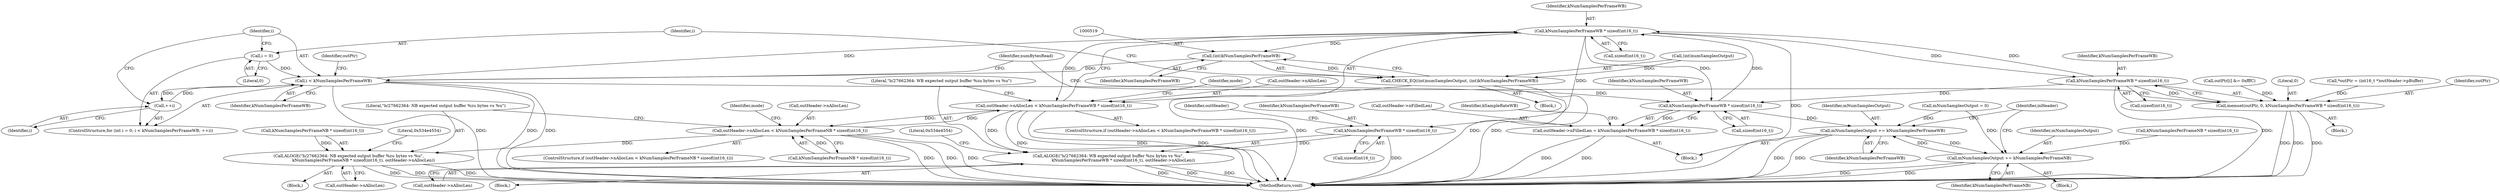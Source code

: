 digraph "0_Android_daa85dac2055b22dabbb3b4e537597e6ab73a866@API" {
"1000377" [label="(Call,kNumSamplesPerFrameWB * sizeof(int16_t))"];
"1000526" [label="(Call,i < kNumSamplesPerFrameWB)"];
"1000523" [label="(Call,i = 0)"];
"1000529" [label="(Call,++i)"];
"1000518" [label="(Call,(int)kNumSamplesPerFrameWB)"];
"1000377" [label="(Call,kNumSamplesPerFrameWB * sizeof(int16_t))"];
"1000477" [label="(Call,kNumSamplesPerFrameWB * sizeof(int16_t))"];
"1000583" [label="(Call,kNumSamplesPerFrameWB * sizeof(int16_t))"];
"1000373" [label="(Call,outHeader->nAllocLen < kNumSamplesPerFrameWB * sizeof(int16_t))"];
"1000238" [label="(Call,outHeader->nAllocLen < kNumSamplesPerFrameNB * sizeof(int16_t))"];
"1000247" [label="(Call,ALOGE(\"b/27662364: NB expected output buffer %zu bytes vs %u\",\n                       kNumSamplesPerFrameNB * sizeof(int16_t), outHeader->nAllocLen))"];
"1000382" [label="(Call,ALOGE(\"b/27662364: WB expected output buffer %zu bytes vs %u\",\n                       kNumSamplesPerFrameWB * sizeof(int16_t), outHeader->nAllocLen))"];
"1000384" [label="(Call,kNumSamplesPerFrameWB * sizeof(int16_t))"];
"1000514" [label="(Call,CHECK_EQ((int)numSamplesOutput, (int)kNumSamplesPerFrameWB))"];
"1000579" [label="(Call,outHeader->nFilledLen = kNumSamplesPerFrameWB * sizeof(int16_t))"];
"1000588" [label="(Call,mNumSamplesOutput += kNumSamplesPerFrameWB)"];
"1000574" [label="(Call,mNumSamplesOutput += kNumSamplesPerFrameNB)"];
"1000474" [label="(Call,memset(outPtr, 0, kNumSamplesPerFrameWB * sizeof(int16_t)))"];
"1000514" [label="(Call,CHECK_EQ((int)numSamplesOutput, (int)kNumSamplesPerFrameWB))"];
"1000384" [label="(Call,kNumSamplesPerFrameWB * sizeof(int16_t))"];
"1000246" [label="(Block,)"];
"1000381" [label="(Block,)"];
"1000578" [label="(Block,)"];
"1000249" [label="(Call,kNumSamplesPerFrameNB * sizeof(int16_t))"];
"1000526" [label="(Call,i < kNumSamplesPerFrameWB)"];
"1000373" [label="(Call,outHeader->nAllocLen < kNumSamplesPerFrameWB * sizeof(int16_t))"];
"1000534" [label="(Identifier,outPtr)"];
"1000237" [label="(ControlStructure,if (outHeader->nAllocLen < kNumSamplesPerFrameNB * sizeof(int16_t)))"];
"1000583" [label="(Call,kNumSamplesPerFrameWB * sizeof(int16_t))"];
"1000588" [label="(Call,mNumSamplesOutput += kNumSamplesPerFrameWB)"];
"1000242" [label="(Call,kNumSamplesPerFrameNB * sizeof(int16_t))"];
"1000528" [label="(Identifier,kNumSamplesPerFrameWB)"];
"1000462" [label="(Call,*outPtr = (int16_t *)outHeader->pBuffer)"];
"1000405" [label="(Identifier,mode)"];
"1000386" [label="(Call,sizeof(int16_t))"];
"1000253" [label="(Call,outHeader->nAllocLen)"];
"1000374" [label="(Call,outHeader->nAllocLen)"];
"1000538" [label="(Identifier,numBytesRead)"];
"1000520" [label="(Identifier,kNumSamplesPerFrameWB)"];
"1000270" [label="(Identifier,mode)"];
"1000478" [label="(Identifier,kNumSamplesPerFrameWB)"];
"1000630" [label="(MethodReturn,void)"];
"1000527" [label="(Identifier,i)"];
"1000257" [label="(Literal,0x534e4554)"];
"1000239" [label="(Call,outHeader->nAllocLen)"];
"1000525" [label="(Literal,0)"];
"1000383" [label="(Literal,\"b/27662364: WB expected output buffer %zu bytes vs %u\")"];
"1000377" [label="(Call,kNumSamplesPerFrameWB * sizeof(int16_t))"];
"1000382" [label="(Call,ALOGE(\"b/27662364: WB expected output buffer %zu bytes vs %u\",\n                       kNumSamplesPerFrameWB * sizeof(int16_t), outHeader->nAllocLen))"];
"1000475" [label="(Identifier,outPtr)"];
"1000378" [label="(Identifier,kNumSamplesPerFrameWB)"];
"1000530" [label="(Identifier,i)"];
"1000532" [label="(Call,outPtr[i] &= 0xfffC)"];
"1000584" [label="(Identifier,kNumSamplesPerFrameWB)"];
"1000580" [label="(Call,outHeader->nFilledLen)"];
"1000486" [label="(Block,)"];
"1000523" [label="(Call,i = 0)"];
"1000379" [label="(Call,sizeof(int16_t))"];
"1000590" [label="(Identifier,kNumSamplesPerFrameWB)"];
"1000589" [label="(Identifier,mNumSamplesOutput)"];
"1000479" [label="(Call,sizeof(int16_t))"];
"1000574" [label="(Call,mNumSamplesOutput += kNumSamplesPerFrameNB)"];
"1000238" [label="(Call,outHeader->nAllocLen < kNumSamplesPerFrameNB * sizeof(int16_t))"];
"1000564" [label="(Block,)"];
"1000575" [label="(Identifier,mNumSamplesOutput)"];
"1000473" [label="(Block,)"];
"1000524" [label="(Identifier,i)"];
"1000248" [label="(Literal,\"b/27662364: NB expected output buffer %zu bytes vs %u\")"];
"1000585" [label="(Call,sizeof(int16_t))"];
"1000247" [label="(Call,ALOGE(\"b/27662364: NB expected output buffer %zu bytes vs %u\",\n                       kNumSamplesPerFrameNB * sizeof(int16_t), outHeader->nAllocLen))"];
"1000521" [label="(ControlStructure,for (int i = 0; i < kNumSamplesPerFrameWB; ++i))"];
"1000392" [label="(Literal,0x534e4554)"];
"1000569" [label="(Call,kNumSamplesPerFrameNB * sizeof(int16_t))"];
"1000576" [label="(Identifier,kNumSamplesPerFrameNB)"];
"1000474" [label="(Call,memset(outPtr, 0, kNumSamplesPerFrameWB * sizeof(int16_t)))"];
"1000587" [label="(Identifier,kSampleRateWB)"];
"1000388" [label="(Call,outHeader->nAllocLen)"];
"1000389" [label="(Identifier,outHeader)"];
"1000476" [label="(Literal,0)"];
"1000218" [label="(Call,mNumSamplesOutput = 0)"];
"1000477" [label="(Call,kNumSamplesPerFrameWB * sizeof(int16_t))"];
"1000515" [label="(Call,(int)numSamplesOutput)"];
"1000385" [label="(Identifier,kNumSamplesPerFrameWB)"];
"1000594" [label="(Identifier,inHeader)"];
"1000529" [label="(Call,++i)"];
"1000579" [label="(Call,outHeader->nFilledLen = kNumSamplesPerFrameWB * sizeof(int16_t))"];
"1000372" [label="(ControlStructure,if (outHeader->nAllocLen < kNumSamplesPerFrameWB * sizeof(int16_t)))"];
"1000518" [label="(Call,(int)kNumSamplesPerFrameWB)"];
"1000377" -> "1000373"  [label="AST: "];
"1000377" -> "1000379"  [label="CFG: "];
"1000378" -> "1000377"  [label="AST: "];
"1000379" -> "1000377"  [label="AST: "];
"1000373" -> "1000377"  [label="CFG: "];
"1000377" -> "1000630"  [label="DDG: "];
"1000377" -> "1000373"  [label="DDG: "];
"1000526" -> "1000377"  [label="DDG: "];
"1000477" -> "1000377"  [label="DDG: "];
"1000583" -> "1000377"  [label="DDG: "];
"1000377" -> "1000384"  [label="DDG: "];
"1000377" -> "1000477"  [label="DDG: "];
"1000377" -> "1000518"  [label="DDG: "];
"1000377" -> "1000583"  [label="DDG: "];
"1000526" -> "1000521"  [label="AST: "];
"1000526" -> "1000528"  [label="CFG: "];
"1000527" -> "1000526"  [label="AST: "];
"1000528" -> "1000526"  [label="AST: "];
"1000534" -> "1000526"  [label="CFG: "];
"1000538" -> "1000526"  [label="CFG: "];
"1000526" -> "1000630"  [label="DDG: "];
"1000526" -> "1000630"  [label="DDG: "];
"1000526" -> "1000630"  [label="DDG: "];
"1000523" -> "1000526"  [label="DDG: "];
"1000529" -> "1000526"  [label="DDG: "];
"1000518" -> "1000526"  [label="DDG: "];
"1000526" -> "1000529"  [label="DDG: "];
"1000526" -> "1000583"  [label="DDG: "];
"1000523" -> "1000521"  [label="AST: "];
"1000523" -> "1000525"  [label="CFG: "];
"1000524" -> "1000523"  [label="AST: "];
"1000525" -> "1000523"  [label="AST: "];
"1000527" -> "1000523"  [label="CFG: "];
"1000529" -> "1000521"  [label="AST: "];
"1000529" -> "1000530"  [label="CFG: "];
"1000530" -> "1000529"  [label="AST: "];
"1000527" -> "1000529"  [label="CFG: "];
"1000518" -> "1000514"  [label="AST: "];
"1000518" -> "1000520"  [label="CFG: "];
"1000519" -> "1000518"  [label="AST: "];
"1000520" -> "1000518"  [label="AST: "];
"1000514" -> "1000518"  [label="CFG: "];
"1000518" -> "1000514"  [label="DDG: "];
"1000477" -> "1000474"  [label="AST: "];
"1000477" -> "1000479"  [label="CFG: "];
"1000478" -> "1000477"  [label="AST: "];
"1000479" -> "1000477"  [label="AST: "];
"1000474" -> "1000477"  [label="CFG: "];
"1000477" -> "1000630"  [label="DDG: "];
"1000477" -> "1000474"  [label="DDG: "];
"1000477" -> "1000583"  [label="DDG: "];
"1000583" -> "1000579"  [label="AST: "];
"1000583" -> "1000585"  [label="CFG: "];
"1000584" -> "1000583"  [label="AST: "];
"1000585" -> "1000583"  [label="AST: "];
"1000579" -> "1000583"  [label="CFG: "];
"1000583" -> "1000579"  [label="DDG: "];
"1000583" -> "1000588"  [label="DDG: "];
"1000373" -> "1000372"  [label="AST: "];
"1000374" -> "1000373"  [label="AST: "];
"1000383" -> "1000373"  [label="CFG: "];
"1000405" -> "1000373"  [label="CFG: "];
"1000373" -> "1000630"  [label="DDG: "];
"1000373" -> "1000630"  [label="DDG: "];
"1000373" -> "1000630"  [label="DDG: "];
"1000373" -> "1000238"  [label="DDG: "];
"1000238" -> "1000373"  [label="DDG: "];
"1000373" -> "1000382"  [label="DDG: "];
"1000238" -> "1000237"  [label="AST: "];
"1000238" -> "1000242"  [label="CFG: "];
"1000239" -> "1000238"  [label="AST: "];
"1000242" -> "1000238"  [label="AST: "];
"1000248" -> "1000238"  [label="CFG: "];
"1000270" -> "1000238"  [label="CFG: "];
"1000238" -> "1000630"  [label="DDG: "];
"1000238" -> "1000630"  [label="DDG: "];
"1000238" -> "1000630"  [label="DDG: "];
"1000242" -> "1000238"  [label="DDG: "];
"1000238" -> "1000247"  [label="DDG: "];
"1000247" -> "1000246"  [label="AST: "];
"1000247" -> "1000253"  [label="CFG: "];
"1000248" -> "1000247"  [label="AST: "];
"1000249" -> "1000247"  [label="AST: "];
"1000253" -> "1000247"  [label="AST: "];
"1000257" -> "1000247"  [label="CFG: "];
"1000247" -> "1000630"  [label="DDG: "];
"1000247" -> "1000630"  [label="DDG: "];
"1000247" -> "1000630"  [label="DDG: "];
"1000249" -> "1000247"  [label="DDG: "];
"1000382" -> "1000381"  [label="AST: "];
"1000382" -> "1000388"  [label="CFG: "];
"1000383" -> "1000382"  [label="AST: "];
"1000384" -> "1000382"  [label="AST: "];
"1000388" -> "1000382"  [label="AST: "];
"1000392" -> "1000382"  [label="CFG: "];
"1000382" -> "1000630"  [label="DDG: "];
"1000382" -> "1000630"  [label="DDG: "];
"1000382" -> "1000630"  [label="DDG: "];
"1000384" -> "1000382"  [label="DDG: "];
"1000384" -> "1000386"  [label="CFG: "];
"1000385" -> "1000384"  [label="AST: "];
"1000386" -> "1000384"  [label="AST: "];
"1000389" -> "1000384"  [label="CFG: "];
"1000384" -> "1000630"  [label="DDG: "];
"1000514" -> "1000486"  [label="AST: "];
"1000515" -> "1000514"  [label="AST: "];
"1000524" -> "1000514"  [label="CFG: "];
"1000514" -> "1000630"  [label="DDG: "];
"1000514" -> "1000630"  [label="DDG: "];
"1000514" -> "1000630"  [label="DDG: "];
"1000515" -> "1000514"  [label="DDG: "];
"1000579" -> "1000578"  [label="AST: "];
"1000580" -> "1000579"  [label="AST: "];
"1000587" -> "1000579"  [label="CFG: "];
"1000579" -> "1000630"  [label="DDG: "];
"1000579" -> "1000630"  [label="DDG: "];
"1000588" -> "1000578"  [label="AST: "];
"1000588" -> "1000590"  [label="CFG: "];
"1000589" -> "1000588"  [label="AST: "];
"1000590" -> "1000588"  [label="AST: "];
"1000594" -> "1000588"  [label="CFG: "];
"1000588" -> "1000630"  [label="DDG: "];
"1000588" -> "1000630"  [label="DDG: "];
"1000588" -> "1000574"  [label="DDG: "];
"1000574" -> "1000588"  [label="DDG: "];
"1000218" -> "1000588"  [label="DDG: "];
"1000574" -> "1000564"  [label="AST: "];
"1000574" -> "1000576"  [label="CFG: "];
"1000575" -> "1000574"  [label="AST: "];
"1000576" -> "1000574"  [label="AST: "];
"1000594" -> "1000574"  [label="CFG: "];
"1000574" -> "1000630"  [label="DDG: "];
"1000574" -> "1000630"  [label="DDG: "];
"1000569" -> "1000574"  [label="DDG: "];
"1000218" -> "1000574"  [label="DDG: "];
"1000474" -> "1000473"  [label="AST: "];
"1000475" -> "1000474"  [label="AST: "];
"1000476" -> "1000474"  [label="AST: "];
"1000538" -> "1000474"  [label="CFG: "];
"1000474" -> "1000630"  [label="DDG: "];
"1000474" -> "1000630"  [label="DDG: "];
"1000474" -> "1000630"  [label="DDG: "];
"1000532" -> "1000474"  [label="DDG: "];
"1000462" -> "1000474"  [label="DDG: "];
}
